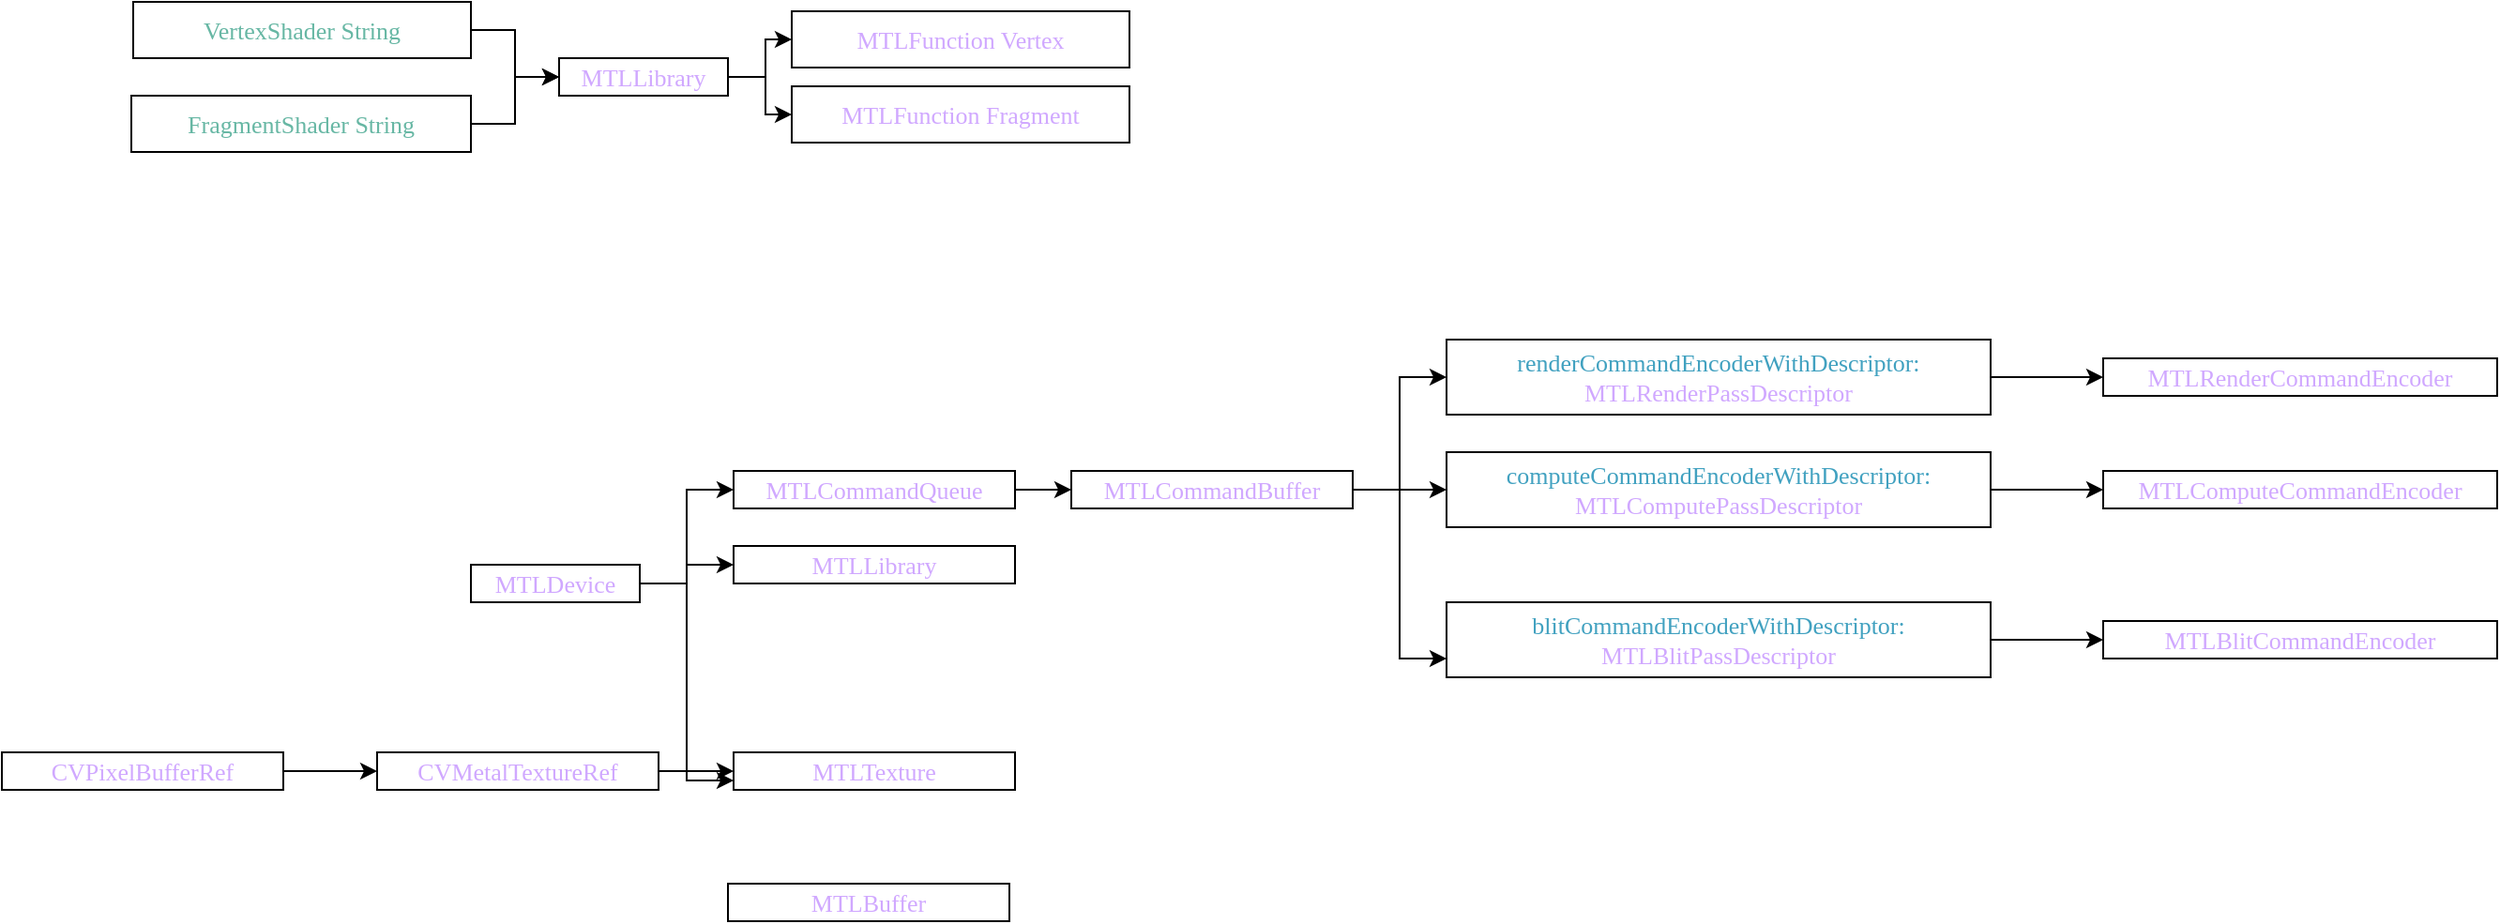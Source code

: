 <mxfile version="14.4.2" type="github">
  <diagram id="USdPcN2D7O0Sq6OQYNiE" name="Page-1">
    <mxGraphModel dx="2883" dy="1982" grid="1" gridSize="10" guides="1" tooltips="1" connect="1" arrows="1" fold="1" page="1" pageScale="1" pageWidth="827" pageHeight="1169" math="0" shadow="0">
      <root>
        <mxCell id="0" />
        <mxCell id="1" parent="0" />
        <mxCell id="2MBEesZgG_2p4eRT9xar-14" value="" style="edgeStyle=orthogonalEdgeStyle;rounded=0;orthogonalLoop=1;jettySize=auto;html=1;fontColor=#000099;entryX=0;entryY=0.5;entryDx=0;entryDy=0;" edge="1" parent="1" source="2MBEesZgG_2p4eRT9xar-2" target="2MBEesZgG_2p4eRT9xar-3">
          <mxGeometry relative="1" as="geometry" />
        </mxCell>
        <mxCell id="2MBEesZgG_2p4eRT9xar-15" value="" style="edgeStyle=orthogonalEdgeStyle;rounded=0;orthogonalLoop=1;jettySize=auto;html=1;fontColor=#000099;" edge="1" parent="1" source="2MBEesZgG_2p4eRT9xar-2" target="2MBEesZgG_2p4eRT9xar-4">
          <mxGeometry relative="1" as="geometry" />
        </mxCell>
        <mxCell id="2MBEesZgG_2p4eRT9xar-28" value="" style="edgeStyle=orthogonalEdgeStyle;rounded=0;orthogonalLoop=1;jettySize=auto;html=1;labelBackgroundColor=#ffffff;fontColor=#000099;entryX=0;entryY=0.75;entryDx=0;entryDy=0;" edge="1" parent="1" source="2MBEesZgG_2p4eRT9xar-2" target="2MBEesZgG_2p4eRT9xar-25">
          <mxGeometry relative="1" as="geometry" />
        </mxCell>
        <mxCell id="2MBEesZgG_2p4eRT9xar-2" value="&lt;p style=&quot;margin: 0px; font-stretch: normal; font-size: 13px; line-height: normal; font-family: menlo; color: rgb(208, 168, 255);&quot;&gt;MTLDevice&lt;/p&gt;" style="whiteSpace=wrap;html=1;labelBackgroundColor=#ffffff;" vertex="1" parent="1">
          <mxGeometry x="-700" y="60" width="90" height="20" as="geometry" />
        </mxCell>
        <mxCell id="2MBEesZgG_2p4eRT9xar-16" value="" style="edgeStyle=orthogonalEdgeStyle;rounded=0;orthogonalLoop=1;jettySize=auto;html=1;fontColor=#000099;" edge="1" parent="1" source="2MBEesZgG_2p4eRT9xar-3" target="2MBEesZgG_2p4eRT9xar-5">
          <mxGeometry relative="1" as="geometry" />
        </mxCell>
        <mxCell id="2MBEesZgG_2p4eRT9xar-3" value="&lt;p style=&quot;margin: 0px; font-stretch: normal; font-size: 13px; line-height: normal; font-family: menlo; color: rgb(208, 168, 255);&quot;&gt;MTLCommandQueue&lt;/p&gt;" style="whiteSpace=wrap;html=1;labelBackgroundColor=#ffffff;" vertex="1" parent="1">
          <mxGeometry x="-560" y="10" width="150" height="20" as="geometry" />
        </mxCell>
        <mxCell id="2MBEesZgG_2p4eRT9xar-4" value="&lt;p style=&quot;margin: 0px; font-stretch: normal; font-size: 13px; line-height: normal; font-family: menlo; color: rgb(208, 168, 255);&quot;&gt;MTLLibrary&lt;/p&gt;" style="whiteSpace=wrap;html=1;labelBackgroundColor=#ffffff;" vertex="1" parent="1">
          <mxGeometry x="-560" y="50" width="150" height="20" as="geometry" />
        </mxCell>
        <mxCell id="2MBEesZgG_2p4eRT9xar-17" value="" style="edgeStyle=orthogonalEdgeStyle;rounded=0;orthogonalLoop=1;jettySize=auto;html=1;fontColor=#000099;entryX=0;entryY=0.5;entryDx=0;entryDy=0;" edge="1" parent="1" source="2MBEesZgG_2p4eRT9xar-5" target="2MBEesZgG_2p4eRT9xar-8">
          <mxGeometry relative="1" as="geometry" />
        </mxCell>
        <mxCell id="2MBEesZgG_2p4eRT9xar-18" value="" style="edgeStyle=orthogonalEdgeStyle;rounded=0;orthogonalLoop=1;jettySize=auto;html=1;fontColor=#000099;entryX=0;entryY=0.75;entryDx=0;entryDy=0;" edge="1" parent="1" source="2MBEesZgG_2p4eRT9xar-5" target="2MBEesZgG_2p4eRT9xar-10">
          <mxGeometry relative="1" as="geometry" />
        </mxCell>
        <mxCell id="2MBEesZgG_2p4eRT9xar-19" value="" style="edgeStyle=orthogonalEdgeStyle;rounded=0;orthogonalLoop=1;jettySize=auto;html=1;fontColor=#000099;" edge="1" parent="1" source="2MBEesZgG_2p4eRT9xar-5" target="2MBEesZgG_2p4eRT9xar-9">
          <mxGeometry relative="1" as="geometry" />
        </mxCell>
        <mxCell id="2MBEesZgG_2p4eRT9xar-5" value="&lt;p style=&quot;margin: 0px; font-style: normal; font-variant-caps: normal; font-weight: normal; font-stretch: normal; font-size: 13px; line-height: normal; font-family: menlo; color: rgb(208, 168, 255);&quot;&gt;MTLCommandBuffer&lt;/p&gt;" style="whiteSpace=wrap;html=1;labelBackgroundColor=#ffffff;" vertex="1" parent="1">
          <mxGeometry x="-380" y="10" width="150" height="20" as="geometry" />
        </mxCell>
        <mxCell id="2MBEesZgG_2p4eRT9xar-20" value="" style="edgeStyle=orthogonalEdgeStyle;rounded=0;orthogonalLoop=1;jettySize=auto;html=1;fontColor=#000099;" edge="1" parent="1" source="2MBEesZgG_2p4eRT9xar-8" target="2MBEesZgG_2p4eRT9xar-11">
          <mxGeometry relative="1" as="geometry" />
        </mxCell>
        <mxCell id="2MBEesZgG_2p4eRT9xar-8" value="&lt;p style=&quot;margin: 0px ; font-style: normal ; font-weight: normal ; font-stretch: normal ; font-size: 13px ; line-height: normal ; font-family: &amp;quot;menlo&amp;quot; ; color: rgb(208 , 168 , 255)&quot;&gt;&lt;span style=&quot;color: rgb(65 , 161 , 192) ; text-align: left&quot;&gt;renderCommandEncoderWithDescriptor:&lt;/span&gt;&lt;br&gt;&lt;/p&gt;&lt;p style=&quot;margin: 0px; font-stretch: normal; font-size: 13px; line-height: normal; font-family: menlo; color: rgb(208, 168, 255);&quot;&gt;MTLRenderPassDescriptor&lt;/p&gt;" style="whiteSpace=wrap;html=1;fillColor=#FFFFFF;labelBackgroundColor=#ffffff;" vertex="1" parent="1">
          <mxGeometry x="-180" y="-60" width="290" height="40" as="geometry" />
        </mxCell>
        <mxCell id="2MBEesZgG_2p4eRT9xar-21" value="" style="edgeStyle=orthogonalEdgeStyle;rounded=0;orthogonalLoop=1;jettySize=auto;html=1;fontColor=#000099;" edge="1" parent="1" source="2MBEesZgG_2p4eRT9xar-9" target="2MBEesZgG_2p4eRT9xar-12">
          <mxGeometry relative="1" as="geometry" />
        </mxCell>
        <mxCell id="2MBEesZgG_2p4eRT9xar-9" value="&lt;p style=&quot;margin: 0px ; font-stretch: normal ; font-size: 13px ; line-height: normal ; font-family: &amp;quot;menlo&amp;quot; ; color: rgb(65 , 161 , 192)&quot;&gt;computeCommandEncoderWithDescriptor:&lt;/p&gt;&lt;p style=&quot;margin: 0px; font-stretch: normal; font-size: 13px; line-height: normal; font-family: menlo; color: rgb(208, 168, 255);&quot;&gt;MTLComputePassDescriptor&lt;/p&gt;" style="whiteSpace=wrap;html=1;labelBackgroundColor=#ffffff;" vertex="1" parent="1">
          <mxGeometry x="-180" width="290" height="40" as="geometry" />
        </mxCell>
        <mxCell id="2MBEesZgG_2p4eRT9xar-22" value="" style="edgeStyle=orthogonalEdgeStyle;rounded=0;orthogonalLoop=1;jettySize=auto;html=1;fontColor=#000099;" edge="1" parent="1" source="2MBEesZgG_2p4eRT9xar-10" target="2MBEesZgG_2p4eRT9xar-13">
          <mxGeometry relative="1" as="geometry" />
        </mxCell>
        <mxCell id="2MBEesZgG_2p4eRT9xar-10" value="&lt;p style=&quot;margin: 0px ; font-stretch: normal ; font-size: 13px ; line-height: normal ; font-family: &amp;quot;menlo&amp;quot; ; color: rgb(65 , 161 , 192)&quot;&gt;blitCommandEncoderWithDescriptor:&lt;/p&gt;&lt;p style=&quot;margin: 0px; font-stretch: normal; font-size: 13px; line-height: normal; font-family: menlo; color: rgb(208, 168, 255);&quot;&gt;MTLBlitPassDescriptor&lt;/p&gt;" style="whiteSpace=wrap;html=1;labelBackgroundColor=#ffffff;" vertex="1" parent="1">
          <mxGeometry x="-180" y="80" width="290" height="40" as="geometry" />
        </mxCell>
        <mxCell id="2MBEesZgG_2p4eRT9xar-11" value="&lt;p style=&quot;margin: 0px; font-stretch: normal; font-size: 13px; line-height: normal; font-family: menlo; color: rgb(208, 168, 255);&quot;&gt;MTLRenderCommandEncoder&lt;/p&gt;" style="whiteSpace=wrap;html=1;labelBackgroundColor=#ffffff;" vertex="1" parent="1">
          <mxGeometry x="170" y="-50" width="210" height="20" as="geometry" />
        </mxCell>
        <mxCell id="2MBEesZgG_2p4eRT9xar-12" value="&lt;p style=&quot;margin: 0px; font-stretch: normal; font-size: 13px; line-height: normal; font-family: menlo; color: rgb(208, 168, 255);&quot;&gt;MTLComputeCommandEncoder&lt;/p&gt;" style="whiteSpace=wrap;html=1;labelBackgroundColor=#ffffff;" vertex="1" parent="1">
          <mxGeometry x="170" y="10" width="210" height="20" as="geometry" />
        </mxCell>
        <mxCell id="2MBEesZgG_2p4eRT9xar-13" value="&lt;p style=&quot;margin: 0px; font-stretch: normal; font-size: 13px; line-height: normal; font-family: menlo; color: rgb(208, 168, 255);&quot;&gt;MTLBlitCommandEncoder&lt;/p&gt;" style="whiteSpace=wrap;html=1;labelBackgroundColor=#ffffff;" vertex="1" parent="1">
          <mxGeometry x="170" y="90" width="210" height="20" as="geometry" />
        </mxCell>
        <mxCell id="2MBEesZgG_2p4eRT9xar-26" value="" style="edgeStyle=orthogonalEdgeStyle;rounded=0;orthogonalLoop=1;jettySize=auto;html=1;fontColor=#000099;labelBackgroundColor=#ffffff;" edge="1" parent="1" source="2MBEesZgG_2p4eRT9xar-23" target="2MBEesZgG_2p4eRT9xar-24">
          <mxGeometry relative="1" as="geometry" />
        </mxCell>
        <mxCell id="2MBEesZgG_2p4eRT9xar-23" value="&lt;p style=&quot;margin: 0px; font-stretch: normal; font-size: 13px; line-height: normal; font-family: menlo; color: rgb(208, 168, 255);&quot;&gt;CVPixelBufferRef&lt;/p&gt;" style="whiteSpace=wrap;html=1;labelBackgroundColor=#ffffff;" vertex="1" parent="1">
          <mxGeometry x="-950" y="160" width="150" height="20" as="geometry" />
        </mxCell>
        <mxCell id="2MBEesZgG_2p4eRT9xar-27" value="" style="edgeStyle=orthogonalEdgeStyle;rounded=0;orthogonalLoop=1;jettySize=auto;html=1;fontColor=#000099;labelBackgroundColor=#ffffff;" edge="1" parent="1" source="2MBEesZgG_2p4eRT9xar-24" target="2MBEesZgG_2p4eRT9xar-25">
          <mxGeometry relative="1" as="geometry" />
        </mxCell>
        <mxCell id="2MBEesZgG_2p4eRT9xar-24" value="&lt;p style=&quot;margin: 0px; font-stretch: normal; font-size: 13px; line-height: normal; font-family: menlo; color: rgb(208, 168, 255);&quot;&gt;CVMetalTextureRef&lt;/p&gt;" style="whiteSpace=wrap;html=1;labelBackgroundColor=#ffffff;" vertex="1" parent="1">
          <mxGeometry x="-750" y="160" width="150" height="20" as="geometry" />
        </mxCell>
        <mxCell id="2MBEesZgG_2p4eRT9xar-25" value="&lt;p style=&quot;margin: 0px; font-stretch: normal; font-size: 13px; line-height: normal; font-family: menlo; color: rgb(208, 168, 255);&quot;&gt;MTLTexture&lt;/p&gt;" style="whiteSpace=wrap;html=1;labelBackgroundColor=#ffffff;" vertex="1" parent="1">
          <mxGeometry x="-560" y="160" width="150" height="20" as="geometry" />
        </mxCell>
        <mxCell id="2MBEesZgG_2p4eRT9xar-30" value="&lt;p style=&quot;margin: 0px ; font-stretch: normal ; font-size: 13px ; line-height: normal ; font-family: &amp;quot;menlo&amp;quot; ; color: rgb(208 , 168 , 255)&quot;&gt;&lt;span style=&quot;text-align: left;&quot;&gt;MTLBuffer&lt;/span&gt;&lt;br&gt;&lt;/p&gt;" style="whiteSpace=wrap;html=1;labelBackgroundColor=#ffffff;" vertex="1" parent="1">
          <mxGeometry x="-563" y="230" width="150" height="20" as="geometry" />
        </mxCell>
        <mxCell id="2MBEesZgG_2p4eRT9xar-39" value="" style="edgeStyle=orthogonalEdgeStyle;rounded=0;orthogonalLoop=1;jettySize=auto;html=1;labelBackgroundColor=#ffffff;fontColor=#000099;" edge="1" parent="1" source="2MBEesZgG_2p4eRT9xar-31" target="2MBEesZgG_2p4eRT9xar-36">
          <mxGeometry relative="1" as="geometry" />
        </mxCell>
        <mxCell id="2MBEesZgG_2p4eRT9xar-31" value="&lt;p style=&quot;margin: 0px ; font-stretch: normal ; font-size: 13px ; line-height: normal ; font-family: &amp;#34;menlo&amp;#34; ; color: rgb(208 , 168 , 255)&quot;&gt;&lt;span style=&quot;color: rgb(103 , 183 , 164) ; text-align: left&quot;&gt;VertexShader String&lt;/span&gt;&lt;br&gt;&lt;/p&gt;" style="whiteSpace=wrap;html=1;labelBackgroundColor=#ffffff;" vertex="1" parent="1">
          <mxGeometry x="-880" y="-240" width="180" height="30" as="geometry" />
        </mxCell>
        <mxCell id="2MBEesZgG_2p4eRT9xar-40" value="" style="edgeStyle=orthogonalEdgeStyle;rounded=0;orthogonalLoop=1;jettySize=auto;html=1;labelBackgroundColor=#ffffff;fontColor=#000099;" edge="1" parent="1" source="2MBEesZgG_2p4eRT9xar-34" target="2MBEesZgG_2p4eRT9xar-36">
          <mxGeometry relative="1" as="geometry" />
        </mxCell>
        <mxCell id="2MBEesZgG_2p4eRT9xar-34" value="&lt;p style=&quot;margin: 0px ; font-stretch: normal ; font-size: 13px ; line-height: normal ; font-family: &amp;#34;menlo&amp;#34; ; color: rgb(208 , 168 , 255)&quot;&gt;&lt;span style=&quot;color: rgb(103 , 183 , 164) ; text-align: left&quot;&gt;FragmentShader String&lt;/span&gt;&lt;/p&gt;" style="whiteSpace=wrap;html=1;labelBackgroundColor=#ffffff;" vertex="1" parent="1">
          <mxGeometry x="-881" y="-190" width="181" height="30" as="geometry" />
        </mxCell>
        <mxCell id="2MBEesZgG_2p4eRT9xar-43" value="" style="edgeStyle=orthogonalEdgeStyle;rounded=0;orthogonalLoop=1;jettySize=auto;html=1;labelBackgroundColor=#ffffff;fontColor=#000099;" edge="1" parent="1" source="2MBEesZgG_2p4eRT9xar-36" target="2MBEesZgG_2p4eRT9xar-42">
          <mxGeometry relative="1" as="geometry" />
        </mxCell>
        <mxCell id="2MBEesZgG_2p4eRT9xar-44" value="" style="edgeStyle=orthogonalEdgeStyle;rounded=0;orthogonalLoop=1;jettySize=auto;html=1;labelBackgroundColor=#ffffff;fontColor=#000099;entryX=0;entryY=0.5;entryDx=0;entryDy=0;" edge="1" parent="1" source="2MBEesZgG_2p4eRT9xar-36" target="2MBEesZgG_2p4eRT9xar-41">
          <mxGeometry relative="1" as="geometry" />
        </mxCell>
        <mxCell id="2MBEesZgG_2p4eRT9xar-36" value="&lt;span style=&quot;color: rgb(208, 168, 255); font-family: menlo; font-size: 13px; font-style: normal; font-weight: normal; letter-spacing: normal; text-align: left; text-indent: 0px; text-transform: none; word-spacing: 0px; text-decoration: none; display: inline; float: none;&quot;&gt;MTLLibrary&lt;/span&gt;" style="whiteSpace=wrap;html=1;labelBackgroundColor=#ffffff;" vertex="1" parent="1">
          <mxGeometry x="-653" y="-210" width="90" height="20" as="geometry" />
        </mxCell>
        <mxCell id="2MBEesZgG_2p4eRT9xar-41" value="&lt;p style=&quot;margin: 0px; font-stretch: normal; font-size: 13px; line-height: normal; font-family: menlo; color: rgb(208, 168, 255);&quot;&gt;MTLFunction Vertex&lt;/p&gt;" style="whiteSpace=wrap;html=1;labelBackgroundColor=#ffffff;" vertex="1" parent="1">
          <mxGeometry x="-529" y="-235" width="180" height="30" as="geometry" />
        </mxCell>
        <mxCell id="2MBEesZgG_2p4eRT9xar-42" value="&lt;p style=&quot;margin: 0px; font-stretch: normal; font-size: 13px; line-height: normal; font-family: menlo; color: rgb(208, 168, 255);&quot;&gt;MTLFunction Fragment&lt;/p&gt;" style="whiteSpace=wrap;html=1;labelBackgroundColor=#ffffff;" vertex="1" parent="1">
          <mxGeometry x="-529" y="-195" width="180" height="30" as="geometry" />
        </mxCell>
      </root>
    </mxGraphModel>
  </diagram>
</mxfile>
